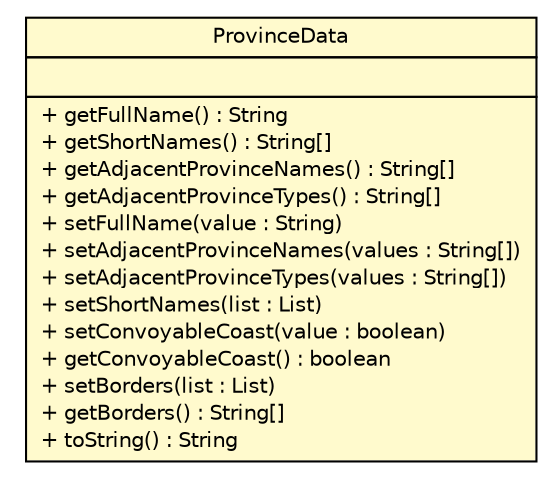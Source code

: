 #!/usr/local/bin/dot
#
# Class diagram 
# Generated by UMLGraph version 5.2 (http://www.umlgraph.org/)
#

digraph G {
	edge [fontname="Helvetica",fontsize=10,labelfontname="Helvetica",labelfontsize=10];
	node [fontname="Helvetica",fontsize=10,shape=plaintext];
	nodesep=0.25;
	ranksep=0.5;
	// dip.world.variant.data.ProvinceData
	c10651 [label=<<table title="dip.world.variant.data.ProvinceData" border="0" cellborder="1" cellspacing="0" cellpadding="2" port="p" bgcolor="lemonChiffon" href="./ProvinceData.html">
		<tr><td><table border="0" cellspacing="0" cellpadding="1">
<tr><td align="center" balign="center"> ProvinceData </td></tr>
		</table></td></tr>
		<tr><td><table border="0" cellspacing="0" cellpadding="1">
<tr><td align="left" balign="left">  </td></tr>
		</table></td></tr>
		<tr><td><table border="0" cellspacing="0" cellpadding="1">
<tr><td align="left" balign="left"> + getFullName() : String </td></tr>
<tr><td align="left" balign="left"> + getShortNames() : String[] </td></tr>
<tr><td align="left" balign="left"> + getAdjacentProvinceNames() : String[] </td></tr>
<tr><td align="left" balign="left"> + getAdjacentProvinceTypes() : String[] </td></tr>
<tr><td align="left" balign="left"> + setFullName(value : String) </td></tr>
<tr><td align="left" balign="left"> + setAdjacentProvinceNames(values : String[]) </td></tr>
<tr><td align="left" balign="left"> + setAdjacentProvinceTypes(values : String[]) </td></tr>
<tr><td align="left" balign="left"> + setShortNames(list : List) </td></tr>
<tr><td align="left" balign="left"> + setConvoyableCoast(value : boolean) </td></tr>
<tr><td align="left" balign="left"> + getConvoyableCoast() : boolean </td></tr>
<tr><td align="left" balign="left"> + setBorders(list : List) </td></tr>
<tr><td align="left" balign="left"> + getBorders() : String[] </td></tr>
<tr><td align="left" balign="left"> + toString() : String </td></tr>
		</table></td></tr>
		</table>>, fontname="Helvetica", fontcolor="black", fontsize=10.0];
}

